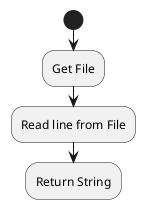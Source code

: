 @startuml
'https://plantuml.com/activity-diagram-beta

start
    :Get File;
    :Read line from File;
    :Return String;

@enduml
